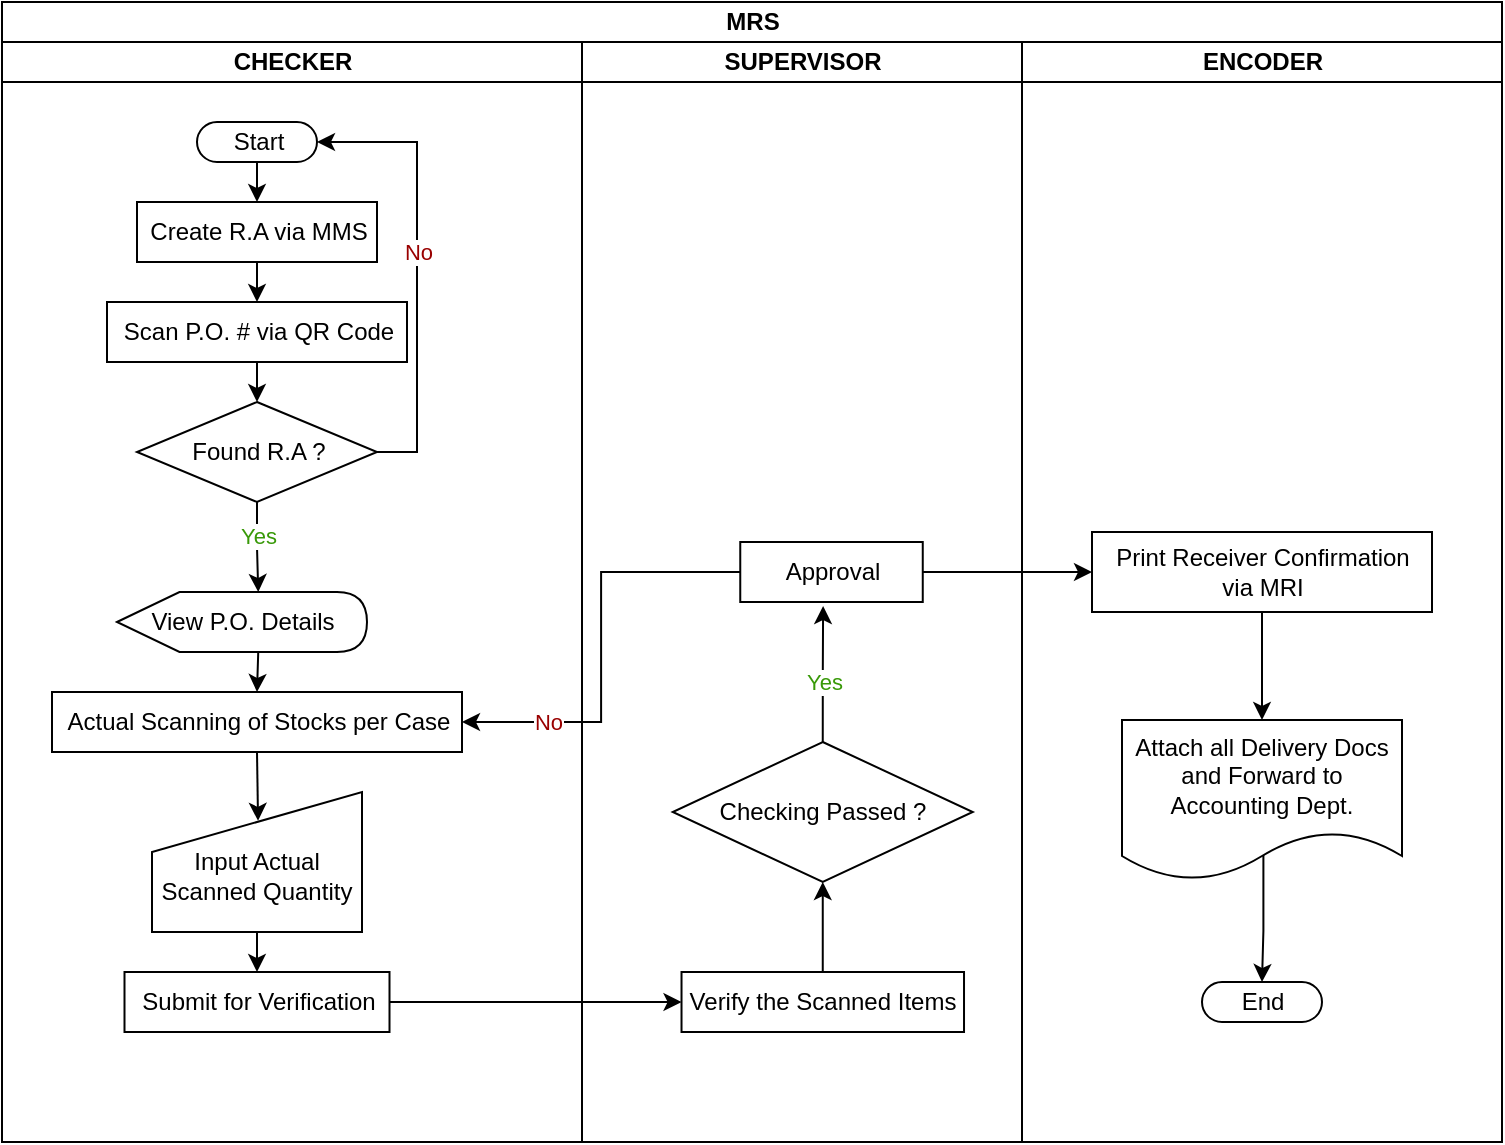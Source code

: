 <mxfile version="20.8.16" type="github">
  <diagram id="prtHgNgQTEPvFCAcTncT" name="Page-1">
    <mxGraphModel dx="1195" dy="657" grid="1" gridSize="10" guides="1" tooltips="1" connect="1" arrows="1" fold="1" page="1" pageScale="1" pageWidth="827" pageHeight="1169" math="0" shadow="0">
      <root>
        <mxCell id="0" />
        <mxCell id="1" parent="0" />
        <mxCell id="H0oqL-mCHYNjnVL8RLHN-14" value="MRS" style="swimlane;childLayout=stackLayout;resizeParent=1;resizeParentMax=0;startSize=20;html=1;" vertex="1" parent="1">
          <mxGeometry x="40" y="40" width="750" height="570" as="geometry" />
        </mxCell>
        <mxCell id="H0oqL-mCHYNjnVL8RLHN-15" value="CHECKER" style="swimlane;startSize=20;html=1;" vertex="1" parent="H0oqL-mCHYNjnVL8RLHN-14">
          <mxGeometry y="20" width="290" height="550" as="geometry" />
        </mxCell>
        <mxCell id="H0oqL-mCHYNjnVL8RLHN-28" style="edgeStyle=orthogonalEdgeStyle;rounded=0;orthogonalLoop=1;jettySize=auto;html=1;exitX=0.5;exitY=0.5;exitDx=0;exitDy=10;exitPerimeter=0;entryX=0.5;entryY=0;entryDx=0;entryDy=0;" edge="1" parent="H0oqL-mCHYNjnVL8RLHN-15" source="H0oqL-mCHYNjnVL8RLHN-18" target="H0oqL-mCHYNjnVL8RLHN-20">
          <mxGeometry relative="1" as="geometry" />
        </mxCell>
        <mxCell id="H0oqL-mCHYNjnVL8RLHN-18" value="Start" style="html=1;dashed=0;whitespace=wrap;shape=mxgraph.dfd.start" vertex="1" parent="H0oqL-mCHYNjnVL8RLHN-15">
          <mxGeometry x="97.5" y="40" width="60" height="20" as="geometry" />
        </mxCell>
        <mxCell id="H0oqL-mCHYNjnVL8RLHN-29" style="edgeStyle=orthogonalEdgeStyle;rounded=0;orthogonalLoop=1;jettySize=auto;html=1;exitX=0.5;exitY=1;exitDx=0;exitDy=0;entryX=0.5;entryY=0;entryDx=0;entryDy=0;" edge="1" parent="H0oqL-mCHYNjnVL8RLHN-15" source="H0oqL-mCHYNjnVL8RLHN-20" target="H0oqL-mCHYNjnVL8RLHN-21">
          <mxGeometry relative="1" as="geometry" />
        </mxCell>
        <mxCell id="H0oqL-mCHYNjnVL8RLHN-20" value="Create R.A via MMS" style="html=1;dashed=0;whitespace=wrap;" vertex="1" parent="H0oqL-mCHYNjnVL8RLHN-15">
          <mxGeometry x="67.5" y="80" width="120" height="30" as="geometry" />
        </mxCell>
        <mxCell id="H0oqL-mCHYNjnVL8RLHN-30" style="edgeStyle=orthogonalEdgeStyle;rounded=0;orthogonalLoop=1;jettySize=auto;html=1;exitX=0.5;exitY=1;exitDx=0;exitDy=0;entryX=0.5;entryY=0;entryDx=0;entryDy=0;" edge="1" parent="H0oqL-mCHYNjnVL8RLHN-15" source="H0oqL-mCHYNjnVL8RLHN-21" target="H0oqL-mCHYNjnVL8RLHN-22">
          <mxGeometry relative="1" as="geometry" />
        </mxCell>
        <mxCell id="H0oqL-mCHYNjnVL8RLHN-21" value="Scan P.O. # via QR Code" style="html=1;dashed=0;whitespace=wrap;" vertex="1" parent="H0oqL-mCHYNjnVL8RLHN-15">
          <mxGeometry x="52.5" y="130" width="150" height="30" as="geometry" />
        </mxCell>
        <mxCell id="H0oqL-mCHYNjnVL8RLHN-32" style="edgeStyle=orthogonalEdgeStyle;rounded=0;orthogonalLoop=1;jettySize=auto;html=1;exitX=0.5;exitY=1;exitDx=0;exitDy=0;entryX=0;entryY=0;entryDx=70.625;entryDy=0;entryPerimeter=0;fontColor=#990000;" edge="1" parent="H0oqL-mCHYNjnVL8RLHN-15" source="H0oqL-mCHYNjnVL8RLHN-22" target="H0oqL-mCHYNjnVL8RLHN-23">
          <mxGeometry relative="1" as="geometry" />
        </mxCell>
        <mxCell id="H0oqL-mCHYNjnVL8RLHN-33" value="&lt;font color=&quot;#389908&quot;&gt;Yes&lt;/font&gt;" style="edgeLabel;html=1;align=center;verticalAlign=middle;resizable=0;points=[];" vertex="1" connectable="0" parent="H0oqL-mCHYNjnVL8RLHN-32">
          <mxGeometry x="-0.253" relative="1" as="geometry">
            <mxPoint as="offset" />
          </mxGeometry>
        </mxCell>
        <mxCell id="H0oqL-mCHYNjnVL8RLHN-35" style="edgeStyle=orthogonalEdgeStyle;rounded=0;orthogonalLoop=1;jettySize=auto;html=1;exitX=1;exitY=0.5;exitDx=0;exitDy=0;entryX=1;entryY=0.5;entryDx=0;entryDy=0;entryPerimeter=0;fontColor=#990000;" edge="1" parent="H0oqL-mCHYNjnVL8RLHN-15" source="H0oqL-mCHYNjnVL8RLHN-22" target="H0oqL-mCHYNjnVL8RLHN-18">
          <mxGeometry relative="1" as="geometry" />
        </mxCell>
        <mxCell id="H0oqL-mCHYNjnVL8RLHN-36" value="No" style="edgeLabel;html=1;align=center;verticalAlign=middle;resizable=0;points=[];fontColor=#990000;" vertex="1" connectable="0" parent="H0oqL-mCHYNjnVL8RLHN-35">
          <mxGeometry x="0.067" relative="1" as="geometry">
            <mxPoint as="offset" />
          </mxGeometry>
        </mxCell>
        <mxCell id="H0oqL-mCHYNjnVL8RLHN-22" value="Found R.A ?" style="shape=rhombus;html=1;dashed=0;whitespace=wrap;perimeter=rhombusPerimeter;" vertex="1" parent="H0oqL-mCHYNjnVL8RLHN-15">
          <mxGeometry x="67.5" y="180" width="120" height="50" as="geometry" />
        </mxCell>
        <mxCell id="H0oqL-mCHYNjnVL8RLHN-37" style="edgeStyle=orthogonalEdgeStyle;rounded=0;orthogonalLoop=1;jettySize=auto;html=1;exitX=0;exitY=0;exitDx=70.625;exitDy=30;exitPerimeter=0;entryX=0.5;entryY=0;entryDx=0;entryDy=0;fontColor=#389908;" edge="1" parent="H0oqL-mCHYNjnVL8RLHN-15" source="H0oqL-mCHYNjnVL8RLHN-23" target="H0oqL-mCHYNjnVL8RLHN-24">
          <mxGeometry relative="1" as="geometry" />
        </mxCell>
        <mxCell id="H0oqL-mCHYNjnVL8RLHN-23" value="View P.O. Details" style="shape=display;whiteSpace=wrap;html=1;" vertex="1" parent="H0oqL-mCHYNjnVL8RLHN-15">
          <mxGeometry x="57.5" y="275" width="125" height="30" as="geometry" />
        </mxCell>
        <mxCell id="H0oqL-mCHYNjnVL8RLHN-38" style="edgeStyle=orthogonalEdgeStyle;rounded=0;orthogonalLoop=1;jettySize=auto;html=1;exitX=0.5;exitY=1;exitDx=0;exitDy=0;entryX=0.505;entryY=0.206;entryDx=0;entryDy=0;entryPerimeter=0;fontColor=#389908;" edge="1" parent="H0oqL-mCHYNjnVL8RLHN-15" source="H0oqL-mCHYNjnVL8RLHN-24" target="H0oqL-mCHYNjnVL8RLHN-26">
          <mxGeometry relative="1" as="geometry" />
        </mxCell>
        <mxCell id="H0oqL-mCHYNjnVL8RLHN-24" value="Actual Scanning of Stocks per Case" style="html=1;dashed=0;whitespace=wrap;" vertex="1" parent="H0oqL-mCHYNjnVL8RLHN-15">
          <mxGeometry x="25" y="325" width="205" height="30" as="geometry" />
        </mxCell>
        <mxCell id="H0oqL-mCHYNjnVL8RLHN-39" style="edgeStyle=orthogonalEdgeStyle;rounded=0;orthogonalLoop=1;jettySize=auto;html=1;exitX=0.5;exitY=1;exitDx=0;exitDy=0;entryX=0.5;entryY=0;entryDx=0;entryDy=0;fontColor=#389908;" edge="1" parent="H0oqL-mCHYNjnVL8RLHN-15" source="H0oqL-mCHYNjnVL8RLHN-26" target="H0oqL-mCHYNjnVL8RLHN-27">
          <mxGeometry relative="1" as="geometry" />
        </mxCell>
        <mxCell id="H0oqL-mCHYNjnVL8RLHN-26" value="&lt;br&gt;Input Actual Scanned Quantity" style="shape=manualInput;whiteSpace=wrap;html=1;" vertex="1" parent="H0oqL-mCHYNjnVL8RLHN-15">
          <mxGeometry x="75" y="375" width="105" height="70" as="geometry" />
        </mxCell>
        <mxCell id="H0oqL-mCHYNjnVL8RLHN-27" value="Submit for Verification" style="html=1;dashed=0;whitespace=wrap;" vertex="1" parent="H0oqL-mCHYNjnVL8RLHN-15">
          <mxGeometry x="61.25" y="465" width="132.5" height="30" as="geometry" />
        </mxCell>
        <mxCell id="H0oqL-mCHYNjnVL8RLHN-16" value="SUPERVISOR" style="swimlane;startSize=20;html=1;" vertex="1" parent="H0oqL-mCHYNjnVL8RLHN-14">
          <mxGeometry x="290" y="20" width="220" height="550" as="geometry" />
        </mxCell>
        <mxCell id="H0oqL-mCHYNjnVL8RLHN-53" style="edgeStyle=orthogonalEdgeStyle;rounded=0;orthogonalLoop=1;jettySize=auto;html=1;exitX=0.5;exitY=0;exitDx=0;exitDy=0;entryX=0.5;entryY=1;entryDx=0;entryDy=0;fontColor=#990000;" edge="1" parent="H0oqL-mCHYNjnVL8RLHN-16" source="H0oqL-mCHYNjnVL8RLHN-40" target="H0oqL-mCHYNjnVL8RLHN-41">
          <mxGeometry relative="1" as="geometry" />
        </mxCell>
        <mxCell id="H0oqL-mCHYNjnVL8RLHN-40" value="Verify the Scanned Items" style="html=1;dashed=0;whitespace=wrap;" vertex="1" parent="H0oqL-mCHYNjnVL8RLHN-16">
          <mxGeometry x="49.76" y="465" width="141.25" height="30" as="geometry" />
        </mxCell>
        <mxCell id="H0oqL-mCHYNjnVL8RLHN-54" style="edgeStyle=orthogonalEdgeStyle;rounded=0;orthogonalLoop=1;jettySize=auto;html=1;exitX=0.5;exitY=0;exitDx=0;exitDy=0;entryX=0.454;entryY=1.067;entryDx=0;entryDy=0;entryPerimeter=0;fontColor=#990000;" edge="1" parent="H0oqL-mCHYNjnVL8RLHN-16" source="H0oqL-mCHYNjnVL8RLHN-41" target="H0oqL-mCHYNjnVL8RLHN-44">
          <mxGeometry relative="1" as="geometry" />
        </mxCell>
        <mxCell id="H0oqL-mCHYNjnVL8RLHN-55" value="&lt;font color=&quot;#389908&quot;&gt;Yes&lt;/font&gt;" style="edgeLabel;html=1;align=center;verticalAlign=middle;resizable=0;points=[];fontColor=#990000;" vertex="1" connectable="0" parent="H0oqL-mCHYNjnVL8RLHN-54">
          <mxGeometry x="-0.124" relative="1" as="geometry">
            <mxPoint as="offset" />
          </mxGeometry>
        </mxCell>
        <mxCell id="H0oqL-mCHYNjnVL8RLHN-41" value="Checking Passed ?" style="shape=rhombus;html=1;dashed=0;whitespace=wrap;perimeter=rhombusPerimeter;" vertex="1" parent="H0oqL-mCHYNjnVL8RLHN-16">
          <mxGeometry x="45.38" y="350" width="150" height="70" as="geometry" />
        </mxCell>
        <mxCell id="H0oqL-mCHYNjnVL8RLHN-44" value="Approval" style="html=1;dashed=0;whitespace=wrap;" vertex="1" parent="H0oqL-mCHYNjnVL8RLHN-16">
          <mxGeometry x="79.13" y="250" width="91.25" height="30" as="geometry" />
        </mxCell>
        <mxCell id="H0oqL-mCHYNjnVL8RLHN-17" value="ENCODER" style="swimlane;startSize=20;html=1;" vertex="1" parent="H0oqL-mCHYNjnVL8RLHN-14">
          <mxGeometry x="510" y="20" width="240" height="550" as="geometry" />
        </mxCell>
        <mxCell id="H0oqL-mCHYNjnVL8RLHN-58" value="Print Receiver Confirmation&lt;br&gt;via MRI" style="html=1;dashed=0;whitespace=wrap;" vertex="1" parent="H0oqL-mCHYNjnVL8RLHN-17">
          <mxGeometry x="35" y="245" width="170" height="40" as="geometry" />
        </mxCell>
        <mxCell id="H0oqL-mCHYNjnVL8RLHN-61" value="End" style="html=1;dashed=0;whitespace=wrap;shape=mxgraph.dfd.start" vertex="1" parent="H0oqL-mCHYNjnVL8RLHN-17">
          <mxGeometry x="90" y="470" width="60" height="20" as="geometry" />
        </mxCell>
        <mxCell id="H0oqL-mCHYNjnVL8RLHN-52" style="edgeStyle=orthogonalEdgeStyle;rounded=0;orthogonalLoop=1;jettySize=auto;html=1;exitX=1;exitY=0.5;exitDx=0;exitDy=0;fontColor=#990000;" edge="1" parent="H0oqL-mCHYNjnVL8RLHN-14" source="H0oqL-mCHYNjnVL8RLHN-27" target="H0oqL-mCHYNjnVL8RLHN-40">
          <mxGeometry relative="1" as="geometry" />
        </mxCell>
        <mxCell id="H0oqL-mCHYNjnVL8RLHN-56" style="edgeStyle=orthogonalEdgeStyle;rounded=0;orthogonalLoop=1;jettySize=auto;html=1;entryX=1;entryY=0.5;entryDx=0;entryDy=0;fontColor=#389908;" edge="1" parent="H0oqL-mCHYNjnVL8RLHN-14" source="H0oqL-mCHYNjnVL8RLHN-44" target="H0oqL-mCHYNjnVL8RLHN-24">
          <mxGeometry relative="1" as="geometry" />
        </mxCell>
        <mxCell id="H0oqL-mCHYNjnVL8RLHN-57" value="&lt;font color=&quot;#990000&quot;&gt;No&lt;/font&gt;" style="edgeLabel;html=1;align=center;verticalAlign=middle;resizable=0;points=[];fontColor=#389908;" vertex="1" connectable="0" parent="H0oqL-mCHYNjnVL8RLHN-56">
          <mxGeometry x="0.602" relative="1" as="geometry">
            <mxPoint as="offset" />
          </mxGeometry>
        </mxCell>
        <mxCell id="H0oqL-mCHYNjnVL8RLHN-59" style="edgeStyle=orthogonalEdgeStyle;rounded=0;orthogonalLoop=1;jettySize=auto;html=1;exitX=1;exitY=0.5;exitDx=0;exitDy=0;entryX=0;entryY=0.5;entryDx=0;entryDy=0;fontColor=#990000;" edge="1" parent="H0oqL-mCHYNjnVL8RLHN-14" source="H0oqL-mCHYNjnVL8RLHN-44" target="H0oqL-mCHYNjnVL8RLHN-58">
          <mxGeometry relative="1" as="geometry" />
        </mxCell>
        <mxCell id="H0oqL-mCHYNjnVL8RLHN-66" style="edgeStyle=orthogonalEdgeStyle;rounded=0;orthogonalLoop=1;jettySize=auto;html=1;entryX=0.5;entryY=0.5;entryDx=0;entryDy=-10;entryPerimeter=0;fontColor=#000000;exitX=0.505;exitY=0.842;exitDx=0;exitDy=0;exitPerimeter=0;" edge="1" parent="1" source="H0oqL-mCHYNjnVL8RLHN-60" target="H0oqL-mCHYNjnVL8RLHN-61">
          <mxGeometry relative="1" as="geometry" />
        </mxCell>
        <mxCell id="H0oqL-mCHYNjnVL8RLHN-60" value="&lt;font color=&quot;#000000&quot;&gt;Attach all Delivery Docs and Forward to Accounting Dept.&lt;/font&gt;" style="shape=document;whiteSpace=wrap;html=1;boundedLbl=1;fontColor=#990000;" vertex="1" parent="1">
          <mxGeometry x="600" y="399" width="140" height="80" as="geometry" />
        </mxCell>
        <mxCell id="H0oqL-mCHYNjnVL8RLHN-62" style="edgeStyle=orthogonalEdgeStyle;rounded=0;orthogonalLoop=1;jettySize=auto;html=1;exitX=0.5;exitY=1;exitDx=0;exitDy=0;entryX=0.5;entryY=0;entryDx=0;entryDy=0;fontColor=#000000;" edge="1" parent="1" source="H0oqL-mCHYNjnVL8RLHN-58" target="H0oqL-mCHYNjnVL8RLHN-60">
          <mxGeometry relative="1" as="geometry" />
        </mxCell>
      </root>
    </mxGraphModel>
  </diagram>
</mxfile>
